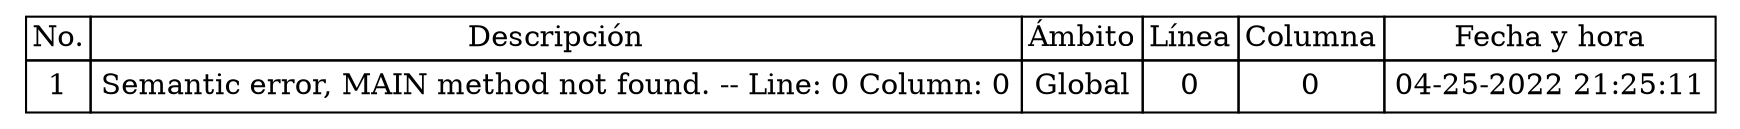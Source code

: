 
	digraph {
		tablaSimbolos [
		  shape=plaintext
		  label=<
			<table border='0' cellborder='1' color='black' cellspacing='0'>
			  <tr>
				  <td>No.</td>
				  <td>Descripción</td>
				  <td>Ámbito</td>
				  <td>Línea</td>
				  <td>Columna</td>
				  <td>Fecha y hora</td>
			  </tr>
	
<tr>
<td cellpadding='4'>
1
</td>
<td cellpadding='4'>Semantic error, MAIN method not found. -- Line: 0 Column: 0
</td>
<td cellpadding='4'>Global
</td>
<td cellpadding='4'>0
</td>
<td cellpadding='4'>
0
</td>
<td cellpadding='4'>
04-25-2022 21:25:11
</td>
</tr>

		</table>
		>];
	}
	